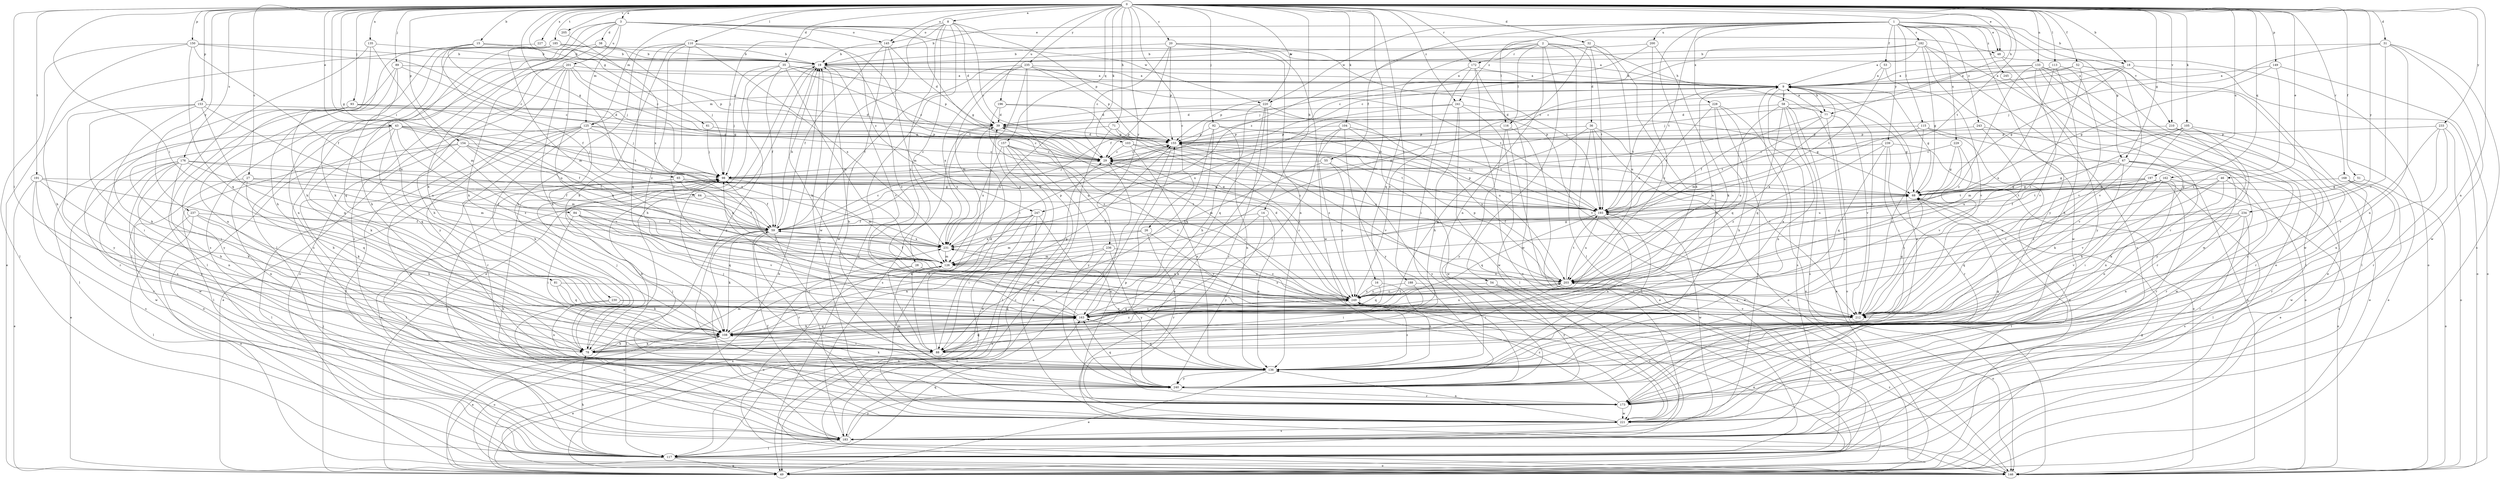 strict digraph  {
0;
1;
2;
3;
8;
9;
14;
15;
16;
18;
19;
20;
26;
27;
28;
29;
31;
32;
35;
36;
38;
39;
43;
46;
48;
49;
51;
52;
53;
54;
55;
58;
59;
61;
64;
65;
67;
68;
71;
77;
78;
81;
84;
88;
89;
92;
93;
98;
103;
104;
105;
108;
110;
113;
115;
116;
117;
125;
126;
133;
135;
136;
145;
146;
149;
150;
153;
154;
155;
157;
162;
163;
168;
172;
173;
176;
182;
183;
185;
188;
191;
193;
196;
197;
200;
201;
203;
205;
210;
212;
220;
221;
227;
228;
229;
230;
231;
233;
234;
235;
236;
237;
239;
240;
241;
243;
245;
247;
249;
0 -> 3  [label=a];
0 -> 8  [label=a];
0 -> 14  [label=b];
0 -> 15  [label=b];
0 -> 16  [label=b];
0 -> 18  [label=b];
0 -> 20  [label=c];
0 -> 26  [label=c];
0 -> 27  [label=c];
0 -> 31  [label=d];
0 -> 32  [label=d];
0 -> 35  [label=d];
0 -> 43  [label=e];
0 -> 46  [label=e];
0 -> 48  [label=e];
0 -> 51  [label=f];
0 -> 52  [label=f];
0 -> 61  [label=g];
0 -> 64  [label=g];
0 -> 65  [label=g];
0 -> 67  [label=g];
0 -> 71  [label=h];
0 -> 77  [label=h];
0 -> 81  [label=i];
0 -> 84  [label=i];
0 -> 88  [label=i];
0 -> 89  [label=j];
0 -> 92  [label=j];
0 -> 93  [label=j];
0 -> 103  [label=k];
0 -> 104  [label=k];
0 -> 105  [label=k];
0 -> 110  [label=l];
0 -> 113  [label=l];
0 -> 125  [label=m];
0 -> 133  [label=n];
0 -> 135  [label=n];
0 -> 136  [label=n];
0 -> 145  [label=o];
0 -> 149  [label=p];
0 -> 150  [label=p];
0 -> 153  [label=p];
0 -> 154  [label=p];
0 -> 157  [label=q];
0 -> 162  [label=q];
0 -> 168  [label=r];
0 -> 172  [label=r];
0 -> 176  [label=s];
0 -> 185  [label=t];
0 -> 188  [label=t];
0 -> 191  [label=t];
0 -> 193  [label=t];
0 -> 196  [label=u];
0 -> 197  [label=u];
0 -> 205  [label=v];
0 -> 210  [label=v];
0 -> 220  [label=w];
0 -> 227  [label=x];
0 -> 233  [label=y];
0 -> 234  [label=y];
0 -> 235  [label=y];
0 -> 236  [label=y];
0 -> 237  [label=y];
0 -> 241  [label=z];
1 -> 18  [label=b];
1 -> 19  [label=b];
1 -> 48  [label=e];
1 -> 53  [label=f];
1 -> 67  [label=g];
1 -> 108  [label=k];
1 -> 115  [label=l];
1 -> 116  [label=l];
1 -> 182  [label=s];
1 -> 193  [label=t];
1 -> 200  [label=u];
1 -> 210  [label=v];
1 -> 220  [label=w];
1 -> 228  [label=x];
1 -> 229  [label=x];
1 -> 239  [label=y];
1 -> 240  [label=y];
1 -> 241  [label=z];
1 -> 243  [label=z];
1 -> 245  [label=z];
1 -> 247  [label=z];
2 -> 36  [label=d];
2 -> 54  [label=f];
2 -> 55  [label=f];
2 -> 77  [label=h];
2 -> 116  [label=l];
2 -> 117  [label=l];
2 -> 136  [label=n];
2 -> 163  [label=q];
2 -> 172  [label=r];
3 -> 38  [label=d];
3 -> 48  [label=e];
3 -> 68  [label=g];
3 -> 108  [label=k];
3 -> 117  [label=l];
3 -> 125  [label=m];
3 -> 145  [label=o];
3 -> 201  [label=u];
3 -> 220  [label=w];
3 -> 230  [label=x];
3 -> 247  [label=z];
8 -> 28  [label=c];
8 -> 29  [label=c];
8 -> 39  [label=d];
8 -> 98  [label=j];
8 -> 145  [label=o];
8 -> 146  [label=o];
8 -> 155  [label=p];
8 -> 221  [label=w];
8 -> 249  [label=z];
9 -> 58  [label=f];
9 -> 68  [label=g];
9 -> 77  [label=h];
9 -> 125  [label=m];
9 -> 155  [label=p];
9 -> 183  [label=s];
9 -> 193  [label=t];
9 -> 212  [label=v];
14 -> 59  [label=f];
14 -> 108  [label=k];
14 -> 136  [label=n];
14 -> 240  [label=y];
15 -> 19  [label=b];
15 -> 29  [label=c];
15 -> 49  [label=e];
15 -> 59  [label=f];
15 -> 98  [label=j];
16 -> 136  [label=n];
16 -> 163  [label=q];
16 -> 249  [label=z];
18 -> 9  [label=a];
18 -> 68  [label=g];
18 -> 98  [label=j];
18 -> 117  [label=l];
18 -> 146  [label=o];
19 -> 9  [label=a];
19 -> 49  [label=e];
19 -> 78  [label=h];
19 -> 212  [label=v];
19 -> 249  [label=z];
20 -> 19  [label=b];
20 -> 29  [label=c];
20 -> 59  [label=f];
20 -> 136  [label=n];
20 -> 155  [label=p];
20 -> 193  [label=t];
20 -> 221  [label=w];
26 -> 126  [label=m];
26 -> 173  [label=r];
26 -> 212  [label=v];
26 -> 231  [label=x];
27 -> 59  [label=f];
27 -> 68  [label=g];
27 -> 108  [label=k];
27 -> 136  [label=n];
27 -> 221  [label=w];
28 -> 88  [label=i];
28 -> 146  [label=o];
28 -> 203  [label=u];
28 -> 249  [label=z];
29 -> 98  [label=j];
29 -> 240  [label=y];
31 -> 19  [label=b];
31 -> 98  [label=j];
31 -> 136  [label=n];
31 -> 183  [label=s];
31 -> 212  [label=v];
31 -> 221  [label=w];
32 -> 19  [label=b];
32 -> 126  [label=m];
32 -> 136  [label=n];
32 -> 193  [label=t];
32 -> 203  [label=u];
35 -> 9  [label=a];
35 -> 29  [label=c];
35 -> 59  [label=f];
35 -> 98  [label=j];
35 -> 126  [label=m];
35 -> 155  [label=p];
35 -> 240  [label=y];
36 -> 49  [label=e];
36 -> 146  [label=o];
36 -> 155  [label=p];
36 -> 163  [label=q];
36 -> 193  [label=t];
36 -> 212  [label=v];
38 -> 19  [label=b];
38 -> 98  [label=j];
38 -> 108  [label=k];
38 -> 183  [label=s];
39 -> 155  [label=p];
39 -> 183  [label=s];
39 -> 231  [label=x];
43 -> 59  [label=f];
43 -> 88  [label=i];
43 -> 98  [label=j];
43 -> 108  [label=k];
43 -> 155  [label=p];
43 -> 163  [label=q];
43 -> 173  [label=r];
43 -> 193  [label=t];
43 -> 249  [label=z];
46 -> 68  [label=g];
46 -> 108  [label=k];
46 -> 173  [label=r];
46 -> 193  [label=t];
46 -> 212  [label=v];
48 -> 29  [label=c];
48 -> 146  [label=o];
48 -> 173  [label=r];
49 -> 19  [label=b];
49 -> 68  [label=g];
49 -> 98  [label=j];
49 -> 231  [label=x];
51 -> 68  [label=g];
51 -> 146  [label=o];
51 -> 249  [label=z];
52 -> 9  [label=a];
52 -> 29  [label=c];
52 -> 212  [label=v];
52 -> 221  [label=w];
52 -> 249  [label=z];
53 -> 9  [label=a];
53 -> 193  [label=t];
53 -> 212  [label=v];
54 -> 183  [label=s];
54 -> 240  [label=y];
54 -> 249  [label=z];
55 -> 98  [label=j];
55 -> 126  [label=m];
55 -> 240  [label=y];
55 -> 249  [label=z];
58 -> 39  [label=d];
58 -> 49  [label=e];
58 -> 68  [label=g];
58 -> 136  [label=n];
58 -> 146  [label=o];
58 -> 163  [label=q];
58 -> 183  [label=s];
58 -> 203  [label=u];
59 -> 19  [label=b];
59 -> 29  [label=c];
59 -> 88  [label=i];
59 -> 108  [label=k];
59 -> 117  [label=l];
59 -> 155  [label=p];
59 -> 173  [label=r];
59 -> 183  [label=s];
59 -> 231  [label=x];
61 -> 98  [label=j];
61 -> 155  [label=p];
64 -> 59  [label=f];
64 -> 183  [label=s];
64 -> 193  [label=t];
65 -> 59  [label=f];
65 -> 68  [label=g];
65 -> 117  [label=l];
65 -> 231  [label=x];
67 -> 49  [label=e];
67 -> 68  [label=g];
67 -> 98  [label=j];
67 -> 108  [label=k];
67 -> 136  [label=n];
67 -> 212  [label=v];
67 -> 221  [label=w];
68 -> 29  [label=c];
68 -> 117  [label=l];
68 -> 193  [label=t];
71 -> 49  [label=e];
71 -> 155  [label=p];
71 -> 203  [label=u];
71 -> 231  [label=x];
77 -> 9  [label=a];
77 -> 59  [label=f];
77 -> 126  [label=m];
77 -> 136  [label=n];
77 -> 212  [label=v];
78 -> 98  [label=j];
78 -> 108  [label=k];
78 -> 126  [label=m];
78 -> 136  [label=n];
81 -> 108  [label=k];
81 -> 163  [label=q];
81 -> 249  [label=z];
84 -> 59  [label=f];
84 -> 88  [label=i];
84 -> 163  [label=q];
84 -> 212  [label=v];
84 -> 231  [label=x];
88 -> 9  [label=a];
88 -> 39  [label=d];
88 -> 49  [label=e];
88 -> 163  [label=q];
89 -> 9  [label=a];
89 -> 29  [label=c];
89 -> 117  [label=l];
89 -> 136  [label=n];
89 -> 163  [label=q];
92 -> 88  [label=i];
92 -> 136  [label=n];
92 -> 155  [label=p];
92 -> 163  [label=q];
92 -> 193  [label=t];
92 -> 203  [label=u];
93 -> 39  [label=d];
93 -> 98  [label=j];
93 -> 117  [label=l];
93 -> 183  [label=s];
93 -> 193  [label=t];
93 -> 240  [label=y];
98 -> 68  [label=g];
98 -> 117  [label=l];
98 -> 126  [label=m];
98 -> 183  [label=s];
103 -> 29  [label=c];
103 -> 136  [label=n];
103 -> 193  [label=t];
103 -> 249  [label=z];
104 -> 88  [label=i];
104 -> 155  [label=p];
104 -> 193  [label=t];
104 -> 221  [label=w];
104 -> 240  [label=y];
104 -> 249  [label=z];
105 -> 49  [label=e];
105 -> 126  [label=m];
105 -> 155  [label=p];
105 -> 173  [label=r];
105 -> 203  [label=u];
105 -> 212  [label=v];
108 -> 49  [label=e];
108 -> 78  [label=h];
108 -> 88  [label=i];
108 -> 146  [label=o];
108 -> 155  [label=p];
108 -> 163  [label=q];
108 -> 249  [label=z];
110 -> 19  [label=b];
110 -> 78  [label=h];
110 -> 108  [label=k];
110 -> 163  [label=q];
110 -> 193  [label=t];
110 -> 212  [label=v];
110 -> 231  [label=x];
110 -> 249  [label=z];
113 -> 9  [label=a];
113 -> 78  [label=h];
113 -> 203  [label=u];
113 -> 212  [label=v];
115 -> 49  [label=e];
115 -> 146  [label=o];
115 -> 155  [label=p];
115 -> 193  [label=t];
115 -> 212  [label=v];
116 -> 49  [label=e];
116 -> 117  [label=l];
116 -> 155  [label=p];
116 -> 240  [label=y];
117 -> 49  [label=e];
117 -> 78  [label=h];
117 -> 146  [label=o];
117 -> 163  [label=q];
117 -> 203  [label=u];
125 -> 29  [label=c];
125 -> 49  [label=e];
125 -> 78  [label=h];
125 -> 117  [label=l];
125 -> 155  [label=p];
125 -> 173  [label=r];
125 -> 212  [label=v];
125 -> 221  [label=w];
125 -> 231  [label=x];
126 -> 59  [label=f];
126 -> 88  [label=i];
126 -> 203  [label=u];
133 -> 9  [label=a];
133 -> 29  [label=c];
133 -> 49  [label=e];
133 -> 117  [label=l];
133 -> 183  [label=s];
133 -> 212  [label=v];
133 -> 221  [label=w];
133 -> 249  [label=z];
135 -> 19  [label=b];
135 -> 108  [label=k];
135 -> 117  [label=l];
135 -> 126  [label=m];
136 -> 19  [label=b];
136 -> 49  [label=e];
136 -> 98  [label=j];
136 -> 108  [label=k];
136 -> 163  [label=q];
136 -> 193  [label=t];
136 -> 240  [label=y];
136 -> 249  [label=z];
145 -> 19  [label=b];
145 -> 39  [label=d];
145 -> 59  [label=f];
145 -> 126  [label=m];
145 -> 221  [label=w];
146 -> 19  [label=b];
146 -> 249  [label=z];
149 -> 9  [label=a];
149 -> 68  [label=g];
149 -> 146  [label=o];
149 -> 249  [label=z];
150 -> 19  [label=b];
150 -> 29  [label=c];
150 -> 59  [label=f];
150 -> 78  [label=h];
150 -> 117  [label=l];
150 -> 163  [label=q];
153 -> 39  [label=d];
153 -> 88  [label=i];
153 -> 108  [label=k];
153 -> 163  [label=q];
153 -> 203  [label=u];
153 -> 240  [label=y];
154 -> 29  [label=c];
154 -> 59  [label=f];
154 -> 78  [label=h];
154 -> 117  [label=l];
154 -> 126  [label=m];
154 -> 146  [label=o];
154 -> 231  [label=x];
155 -> 29  [label=c];
155 -> 39  [label=d];
155 -> 183  [label=s];
155 -> 212  [label=v];
157 -> 29  [label=c];
157 -> 49  [label=e];
157 -> 117  [label=l];
157 -> 212  [label=v];
157 -> 221  [label=w];
157 -> 231  [label=x];
157 -> 240  [label=y];
162 -> 59  [label=f];
162 -> 68  [label=g];
162 -> 88  [label=i];
162 -> 136  [label=n];
162 -> 146  [label=o];
162 -> 193  [label=t];
162 -> 203  [label=u];
163 -> 19  [label=b];
163 -> 98  [label=j];
163 -> 108  [label=k];
163 -> 203  [label=u];
163 -> 249  [label=z];
168 -> 68  [label=g];
168 -> 173  [label=r];
168 -> 183  [label=s];
168 -> 221  [label=w];
172 -> 9  [label=a];
172 -> 49  [label=e];
172 -> 88  [label=i];
172 -> 221  [label=w];
172 -> 249  [label=z];
173 -> 19  [label=b];
173 -> 98  [label=j];
173 -> 221  [label=w];
173 -> 249  [label=z];
176 -> 49  [label=e];
176 -> 59  [label=f];
176 -> 78  [label=h];
176 -> 98  [label=j];
176 -> 126  [label=m];
176 -> 136  [label=n];
176 -> 221  [label=w];
176 -> 240  [label=y];
182 -> 9  [label=a];
182 -> 19  [label=b];
182 -> 29  [label=c];
182 -> 49  [label=e];
182 -> 68  [label=g];
182 -> 183  [label=s];
182 -> 221  [label=w];
183 -> 29  [label=c];
183 -> 98  [label=j];
183 -> 117  [label=l];
183 -> 240  [label=y];
185 -> 9  [label=a];
185 -> 19  [label=b];
185 -> 78  [label=h];
185 -> 108  [label=k];
185 -> 126  [label=m];
185 -> 136  [label=n];
185 -> 155  [label=p];
185 -> 183  [label=s];
188 -> 88  [label=i];
188 -> 212  [label=v];
188 -> 249  [label=z];
191 -> 49  [label=e];
191 -> 68  [label=g];
191 -> 108  [label=k];
191 -> 163  [label=q];
191 -> 173  [label=r];
191 -> 183  [label=s];
193 -> 59  [label=f];
193 -> 136  [label=n];
193 -> 155  [label=p];
193 -> 163  [label=q];
193 -> 203  [label=u];
193 -> 221  [label=w];
196 -> 39  [label=d];
196 -> 68  [label=g];
196 -> 203  [label=u];
196 -> 249  [label=z];
197 -> 68  [label=g];
197 -> 108  [label=k];
197 -> 117  [label=l];
197 -> 173  [label=r];
197 -> 193  [label=t];
197 -> 203  [label=u];
200 -> 19  [label=b];
200 -> 98  [label=j];
200 -> 108  [label=k];
200 -> 249  [label=z];
201 -> 9  [label=a];
201 -> 68  [label=g];
201 -> 78  [label=h];
201 -> 108  [label=k];
201 -> 146  [label=o];
201 -> 155  [label=p];
201 -> 173  [label=r];
201 -> 203  [label=u];
201 -> 240  [label=y];
203 -> 9  [label=a];
203 -> 88  [label=i];
203 -> 146  [label=o];
203 -> 155  [label=p];
203 -> 193  [label=t];
203 -> 249  [label=z];
205 -> 231  [label=x];
210 -> 49  [label=e];
210 -> 155  [label=p];
210 -> 173  [label=r];
210 -> 240  [label=y];
212 -> 29  [label=c];
212 -> 68  [label=g];
212 -> 231  [label=x];
220 -> 39  [label=d];
220 -> 78  [label=h];
220 -> 146  [label=o];
220 -> 163  [label=q];
220 -> 173  [label=r];
220 -> 203  [label=u];
221 -> 39  [label=d];
221 -> 59  [label=f];
221 -> 136  [label=n];
221 -> 155  [label=p];
221 -> 183  [label=s];
227 -> 19  [label=b];
227 -> 78  [label=h];
228 -> 39  [label=d];
228 -> 78  [label=h];
228 -> 146  [label=o];
228 -> 163  [label=q];
228 -> 183  [label=s];
228 -> 193  [label=t];
229 -> 29  [label=c];
229 -> 68  [label=g];
229 -> 203  [label=u];
229 -> 212  [label=v];
230 -> 136  [label=n];
230 -> 163  [label=q];
230 -> 183  [label=s];
230 -> 212  [label=v];
231 -> 68  [label=g];
231 -> 126  [label=m];
231 -> 155  [label=p];
233 -> 136  [label=n];
233 -> 146  [label=o];
233 -> 155  [label=p];
233 -> 173  [label=r];
233 -> 212  [label=v];
234 -> 59  [label=f];
234 -> 136  [label=n];
234 -> 163  [label=q];
234 -> 173  [label=r];
234 -> 183  [label=s];
234 -> 212  [label=v];
235 -> 9  [label=a];
235 -> 59  [label=f];
235 -> 88  [label=i];
235 -> 126  [label=m];
235 -> 155  [label=p];
235 -> 163  [label=q];
235 -> 193  [label=t];
235 -> 231  [label=x];
236 -> 108  [label=k];
236 -> 126  [label=m];
236 -> 146  [label=o];
236 -> 240  [label=y];
236 -> 249  [label=z];
237 -> 59  [label=f];
237 -> 88  [label=i];
237 -> 108  [label=k];
237 -> 117  [label=l];
237 -> 146  [label=o];
239 -> 29  [label=c];
239 -> 88  [label=i];
239 -> 146  [label=o];
239 -> 163  [label=q];
239 -> 173  [label=r];
239 -> 249  [label=z];
240 -> 9  [label=a];
240 -> 68  [label=g];
240 -> 126  [label=m];
240 -> 163  [label=q];
240 -> 173  [label=r];
241 -> 39  [label=d];
241 -> 78  [label=h];
241 -> 117  [label=l];
241 -> 212  [label=v];
241 -> 221  [label=w];
241 -> 231  [label=x];
243 -> 146  [label=o];
243 -> 155  [label=p];
243 -> 212  [label=v];
245 -> 240  [label=y];
247 -> 49  [label=e];
247 -> 59  [label=f];
247 -> 88  [label=i];
247 -> 108  [label=k];
247 -> 117  [label=l];
247 -> 136  [label=n];
249 -> 9  [label=a];
249 -> 29  [label=c];
249 -> 39  [label=d];
249 -> 49  [label=e];
249 -> 98  [label=j];
249 -> 163  [label=q];
249 -> 212  [label=v];
249 -> 231  [label=x];
}
